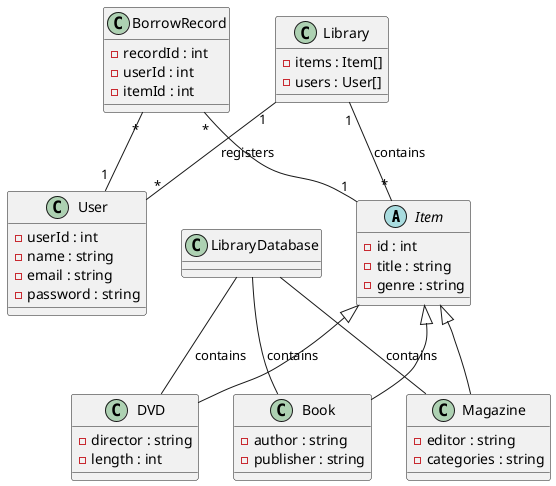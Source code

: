 @startuml ClassDiagram

abstract class Item {
    -id : int
    -title : string
    -genre : string
}

class Book {
    -author : string
    -publisher : string
}

class DVD {
    -director : string
    -length : int
}
class Magazine {
    -editor : string
    -categories : string
}

class User {
    -userId : int
    -name : string
    -email : string
    -password : string
}

class BorrowRecord {
    -recordId : int
    -userId : int
    -itemId : int
}

class Library {
    -items : Item[]
    -users : User[]
}

class LibraryDatabase {
}

Item <|-- Book
Item <|-- DVD
Item <|-- Magazine

Library "1" -- "*" Item : contains
Library "1" -- "*" User : registers

BorrowRecord "*" -- "1" User
BorrowRecord "*" -- "1" Item
LibraryDatabase  --  Book : contains
LibraryDatabase  --  DVD : contains
LibraryDatabase  --  Magazine : contains
@enduml